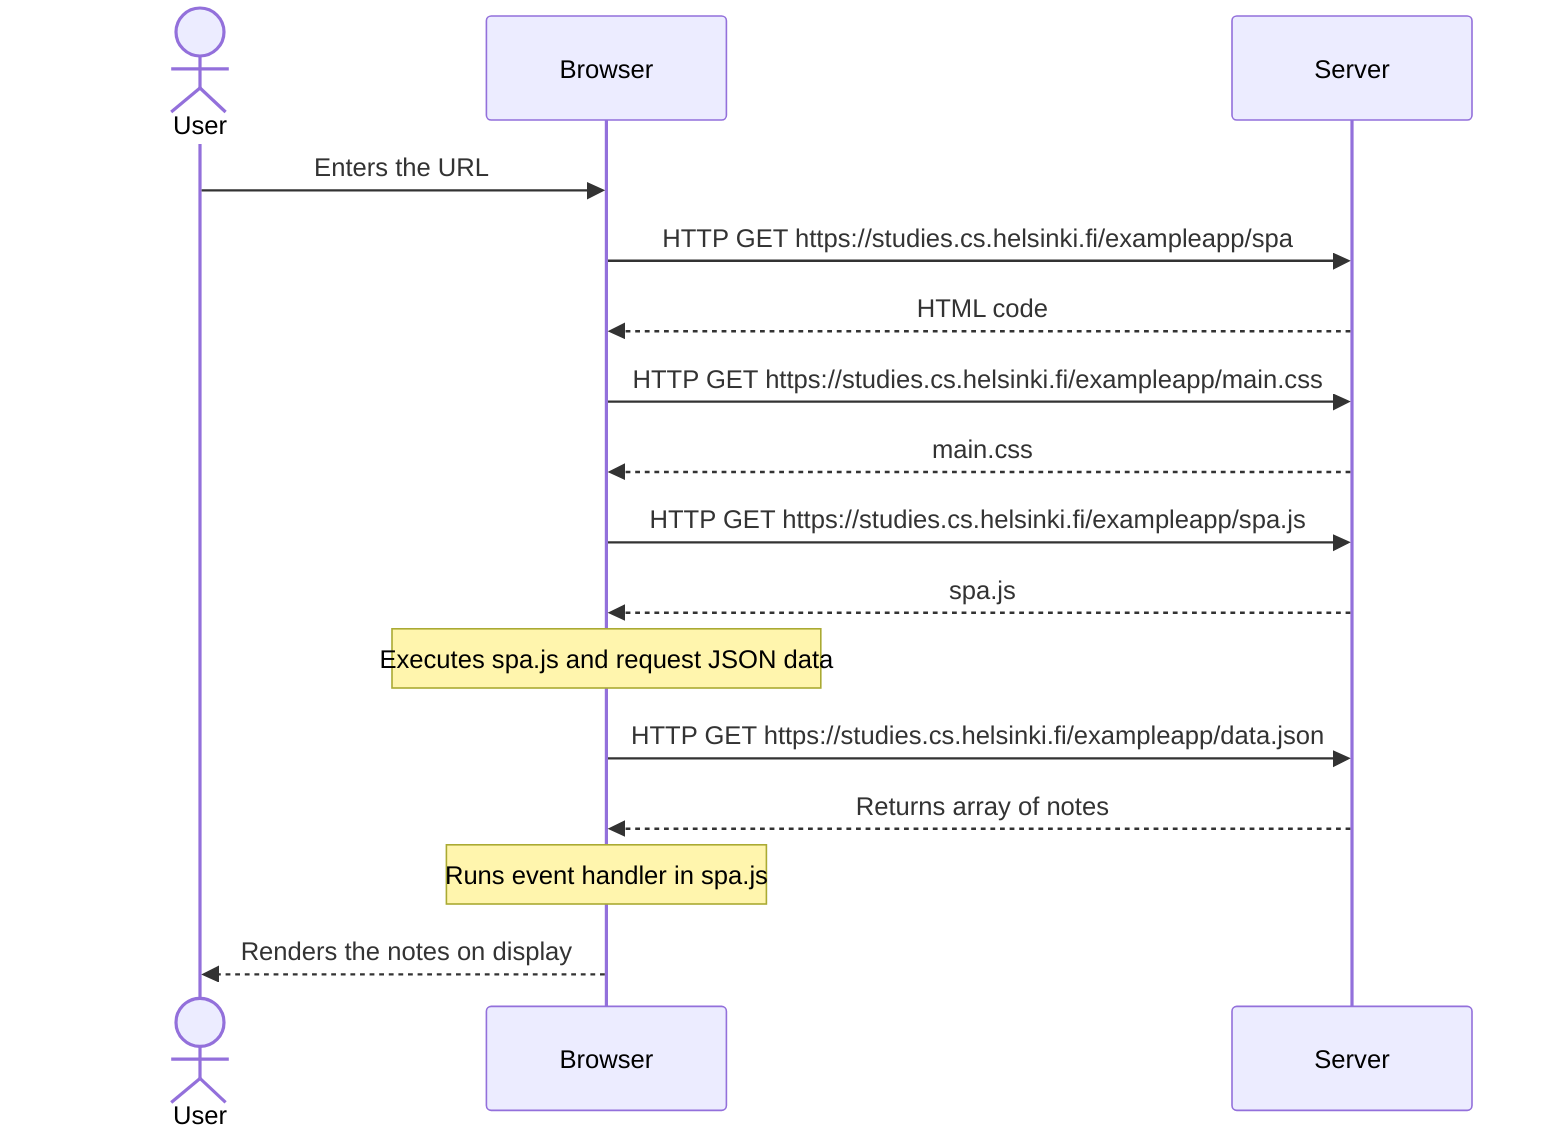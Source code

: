 sequenceDiagram

actor u as User
participant b as Browser
participant s as Server

u ->> b: Enters the URL

b ->> s: HTTP GET https://studies.cs.helsinki.fi/exampleapp/spa
s -->> b: HTML code

b ->> s: HTTP GET https://studies.cs.helsinki.fi/exampleapp/main.css
s -->>b: main.css

b ->> s: HTTP GET https://studies.cs.helsinki.fi/exampleapp/spa.js
s -->>b: spa.js

Note over b: Executes spa.js and request JSON data
b ->> s: HTTP GET https://studies.cs.helsinki.fi/exampleapp/data.json
s -->> b: Returns array of notes
Note over b: Runs event handler in spa.js

b -->> u: Renders the notes on display